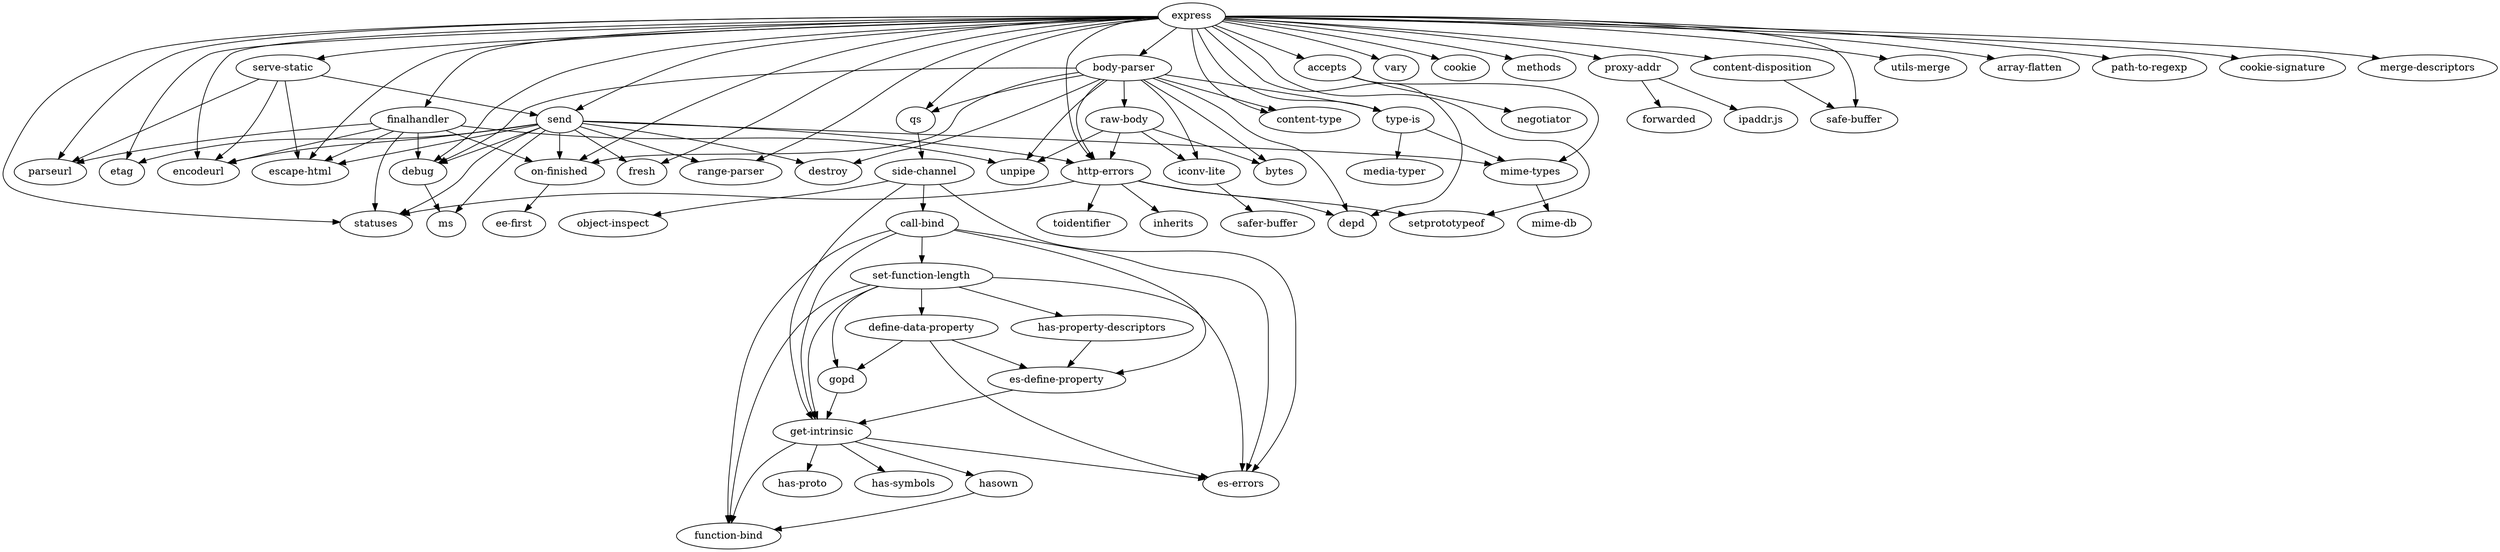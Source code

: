 digraph Dependencies {
  "express" -> "qs"
  "express" -> "depd"
  "express" -> "etag"
  "express" -> "send"
  "express" -> "vary"
  "express" -> "debug"
  "express" -> "fresh"
  "express" -> "cookie"
  "express" -> "accepts"
  "express" -> "methods"
  "express" -> "type-is"
  "express" -> "parseurl"
  "express" -> "statuses"
  "express" -> "encodeurl"
  "express" -> "proxy-addr"
  "express" -> "body-parser"
  "express" -> "escape-html"
  "express" -> "http-errors"
  "express" -> "on-finished"
  "express" -> "safe-buffer"
  "express" -> "utils-merge"
  "express" -> "content-type"
  "express" -> "finalhandler"
  "express" -> "range-parser"
  "express" -> "serve-static"
  "express" -> "array-flatten"
  "express" -> "path-to-regexp"
  "express" -> "setprototypeof"
  "express" -> "cookie-signature"
  "express" -> "merge-descriptors"
  "express" -> "content-disposition"
  "qs" -> "side-channel"
  "side-channel" -> "call-bind"
  "side-channel" -> "es-errors"
  "side-channel" -> "get-intrinsic"
  "side-channel" -> "object-inspect"
  "call-bind" -> "es-define-property"
  "call-bind" -> "es-errors"
  "call-bind" -> "function-bind"
  "call-bind" -> "get-intrinsic"
  "call-bind" -> "set-function-length"
  "es-define-property" -> "get-intrinsic"
  "get-intrinsic" -> "es-errors"
  "get-intrinsic" -> "function-bind"
  "get-intrinsic" -> "has-proto"
  "get-intrinsic" -> "has-symbols"
  "get-intrinsic" -> "hasown"
  "hasown" -> "function-bind"
  "set-function-length" -> "define-data-property"
  "set-function-length" -> "es-errors"
  "set-function-length" -> "function-bind"
  "set-function-length" -> "get-intrinsic"
  "set-function-length" -> "gopd"
  "set-function-length" -> "has-property-descriptors"
  "define-data-property" -> "es-define-property"
  "define-data-property" -> "es-errors"
  "define-data-property" -> "gopd"
  "gopd" -> "get-intrinsic"
  "has-property-descriptors" -> "es-define-property"
  "send" -> "ms"
  "send" -> "etag"
  "send" -> "debug"
  "send" -> "fresh"
  "send" -> "destroy"
  "send" -> "statuses"
  "send" -> "encodeurl"
  "send" -> "mime-types"
  "send" -> "escape-html"
  "send" -> "http-errors"
  "send" -> "on-finished"
  "send" -> "range-parser"
  "debug" -> "ms"
  "mime-types" -> "mime-db"
  "http-errors" -> "depd"
  "http-errors" -> "inherits"
  "http-errors" -> "setprototypeof"
  "http-errors" -> "statuses"
  "http-errors" -> "toidentifier"
  "on-finished" -> "ee-first"
  "accepts" -> "mime-types"
  "accepts" -> "negotiator"
  "type-is" -> "mime-types"
  "type-is" -> "media-typer"
  "proxy-addr" -> "forwarded"
  "proxy-addr" -> "ipaddr.js"
  "body-parser" -> "qs"
  "body-parser" -> "depd"
  "body-parser" -> "bytes"
  "body-parser" -> "debug"
  "body-parser" -> "unpipe"
  "body-parser" -> "destroy"
  "body-parser" -> "type-is"
  "body-parser" -> "raw-body"
  "body-parser" -> "iconv-lite"
  "body-parser" -> "http-errors"
  "body-parser" -> "on-finished"
  "body-parser" -> "content-type"
  "raw-body" -> "bytes"
  "raw-body" -> "http-errors"
  "raw-body" -> "iconv-lite"
  "raw-body" -> "unpipe"
  "iconv-lite" -> "safer-buffer"
  "finalhandler" -> "debug"
  "finalhandler" -> "encodeurl"
  "finalhandler" -> "escape-html"
  "finalhandler" -> "on-finished"
  "finalhandler" -> "parseurl"
  "finalhandler" -> "statuses"
  "finalhandler" -> "unpipe"
  "serve-static" -> "encodeurl"
  "serve-static" -> "escape-html"
  "serve-static" -> "parseurl"
  "serve-static" -> "send"
  "content-disposition" -> "safe-buffer"
}
